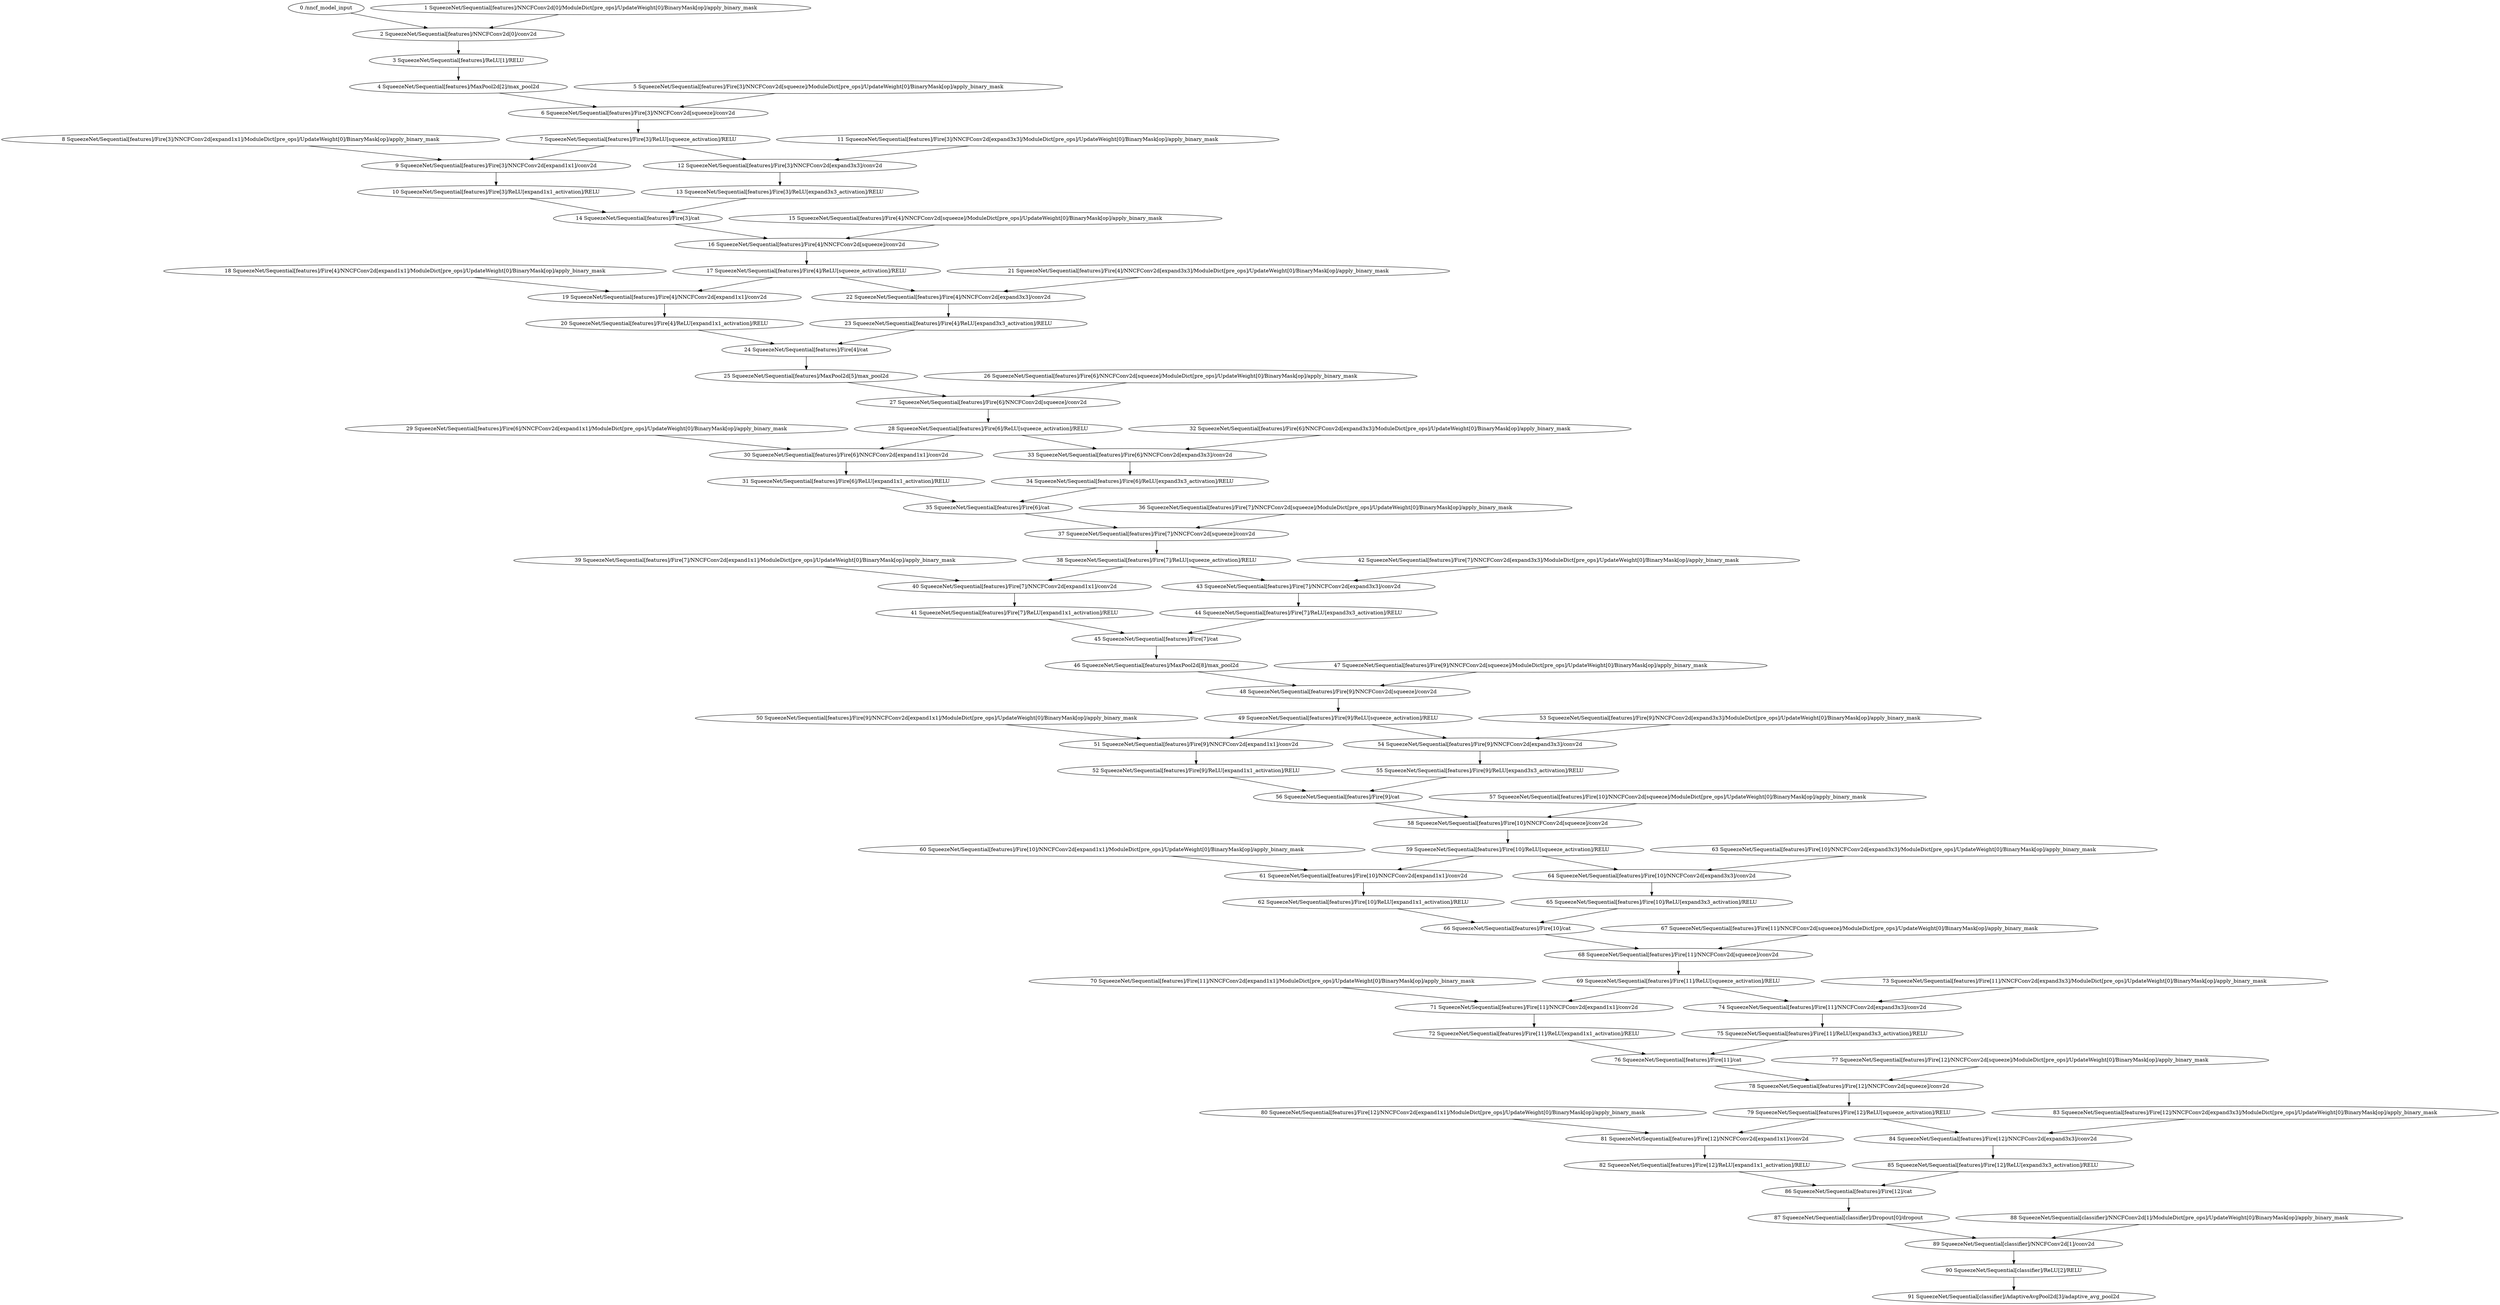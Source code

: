 strict digraph  {
"0 /nncf_model_input" [id=0, scope="", type=nncf_model_input];
"1 SqueezeNet/Sequential[features]/NNCFConv2d[0]/ModuleDict[pre_ops]/UpdateWeight[0]/BinaryMask[op]/apply_binary_mask" [id=1, scope="SqueezeNet/Sequential[features]/NNCFConv2d[0]/ModuleDict[pre_ops]/UpdateWeight[0]/BinaryMask[op]", type=apply_binary_mask];
"2 SqueezeNet/Sequential[features]/NNCFConv2d[0]/conv2d" [id=2, scope="SqueezeNet/Sequential[features]/NNCFConv2d[0]", type=conv2d];
"3 SqueezeNet/Sequential[features]/ReLU[1]/RELU" [id=3, scope="SqueezeNet/Sequential[features]/ReLU[1]", type=RELU];
"4 SqueezeNet/Sequential[features]/MaxPool2d[2]/max_pool2d" [id=4, scope="SqueezeNet/Sequential[features]/MaxPool2d[2]", type=max_pool2d];
"5 SqueezeNet/Sequential[features]/Fire[3]/NNCFConv2d[squeeze]/ModuleDict[pre_ops]/UpdateWeight[0]/BinaryMask[op]/apply_binary_mask" [id=5, scope="SqueezeNet/Sequential[features]/Fire[3]/NNCFConv2d[squeeze]/ModuleDict[pre_ops]/UpdateWeight[0]/BinaryMask[op]", type=apply_binary_mask];
"6 SqueezeNet/Sequential[features]/Fire[3]/NNCFConv2d[squeeze]/conv2d" [id=6, scope="SqueezeNet/Sequential[features]/Fire[3]/NNCFConv2d[squeeze]", type=conv2d];
"7 SqueezeNet/Sequential[features]/Fire[3]/ReLU[squeeze_activation]/RELU" [id=7, scope="SqueezeNet/Sequential[features]/Fire[3]/ReLU[squeeze_activation]", type=RELU];
"8 SqueezeNet/Sequential[features]/Fire[3]/NNCFConv2d[expand1x1]/ModuleDict[pre_ops]/UpdateWeight[0]/BinaryMask[op]/apply_binary_mask" [id=8, scope="SqueezeNet/Sequential[features]/Fire[3]/NNCFConv2d[expand1x1]/ModuleDict[pre_ops]/UpdateWeight[0]/BinaryMask[op]", type=apply_binary_mask];
"9 SqueezeNet/Sequential[features]/Fire[3]/NNCFConv2d[expand1x1]/conv2d" [id=9, scope="SqueezeNet/Sequential[features]/Fire[3]/NNCFConv2d[expand1x1]", type=conv2d];
"10 SqueezeNet/Sequential[features]/Fire[3]/ReLU[expand1x1_activation]/RELU" [id=10, scope="SqueezeNet/Sequential[features]/Fire[3]/ReLU[expand1x1_activation]", type=RELU];
"11 SqueezeNet/Sequential[features]/Fire[3]/NNCFConv2d[expand3x3]/ModuleDict[pre_ops]/UpdateWeight[0]/BinaryMask[op]/apply_binary_mask" [id=11, scope="SqueezeNet/Sequential[features]/Fire[3]/NNCFConv2d[expand3x3]/ModuleDict[pre_ops]/UpdateWeight[0]/BinaryMask[op]", type=apply_binary_mask];
"12 SqueezeNet/Sequential[features]/Fire[3]/NNCFConv2d[expand3x3]/conv2d" [id=12, scope="SqueezeNet/Sequential[features]/Fire[3]/NNCFConv2d[expand3x3]", type=conv2d];
"13 SqueezeNet/Sequential[features]/Fire[3]/ReLU[expand3x3_activation]/RELU" [id=13, scope="SqueezeNet/Sequential[features]/Fire[3]/ReLU[expand3x3_activation]", type=RELU];
"14 SqueezeNet/Sequential[features]/Fire[3]/cat" [id=14, scope="SqueezeNet/Sequential[features]/Fire[3]", type=cat];
"15 SqueezeNet/Sequential[features]/Fire[4]/NNCFConv2d[squeeze]/ModuleDict[pre_ops]/UpdateWeight[0]/BinaryMask[op]/apply_binary_mask" [id=15, scope="SqueezeNet/Sequential[features]/Fire[4]/NNCFConv2d[squeeze]/ModuleDict[pre_ops]/UpdateWeight[0]/BinaryMask[op]", type=apply_binary_mask];
"16 SqueezeNet/Sequential[features]/Fire[4]/NNCFConv2d[squeeze]/conv2d" [id=16, scope="SqueezeNet/Sequential[features]/Fire[4]/NNCFConv2d[squeeze]", type=conv2d];
"17 SqueezeNet/Sequential[features]/Fire[4]/ReLU[squeeze_activation]/RELU" [id=17, scope="SqueezeNet/Sequential[features]/Fire[4]/ReLU[squeeze_activation]", type=RELU];
"18 SqueezeNet/Sequential[features]/Fire[4]/NNCFConv2d[expand1x1]/ModuleDict[pre_ops]/UpdateWeight[0]/BinaryMask[op]/apply_binary_mask" [id=18, scope="SqueezeNet/Sequential[features]/Fire[4]/NNCFConv2d[expand1x1]/ModuleDict[pre_ops]/UpdateWeight[0]/BinaryMask[op]", type=apply_binary_mask];
"19 SqueezeNet/Sequential[features]/Fire[4]/NNCFConv2d[expand1x1]/conv2d" [id=19, scope="SqueezeNet/Sequential[features]/Fire[4]/NNCFConv2d[expand1x1]", type=conv2d];
"20 SqueezeNet/Sequential[features]/Fire[4]/ReLU[expand1x1_activation]/RELU" [id=20, scope="SqueezeNet/Sequential[features]/Fire[4]/ReLU[expand1x1_activation]", type=RELU];
"21 SqueezeNet/Sequential[features]/Fire[4]/NNCFConv2d[expand3x3]/ModuleDict[pre_ops]/UpdateWeight[0]/BinaryMask[op]/apply_binary_mask" [id=21, scope="SqueezeNet/Sequential[features]/Fire[4]/NNCFConv2d[expand3x3]/ModuleDict[pre_ops]/UpdateWeight[0]/BinaryMask[op]", type=apply_binary_mask];
"22 SqueezeNet/Sequential[features]/Fire[4]/NNCFConv2d[expand3x3]/conv2d" [id=22, scope="SqueezeNet/Sequential[features]/Fire[4]/NNCFConv2d[expand3x3]", type=conv2d];
"23 SqueezeNet/Sequential[features]/Fire[4]/ReLU[expand3x3_activation]/RELU" [id=23, scope="SqueezeNet/Sequential[features]/Fire[4]/ReLU[expand3x3_activation]", type=RELU];
"24 SqueezeNet/Sequential[features]/Fire[4]/cat" [id=24, scope="SqueezeNet/Sequential[features]/Fire[4]", type=cat];
"25 SqueezeNet/Sequential[features]/MaxPool2d[5]/max_pool2d" [id=25, scope="SqueezeNet/Sequential[features]/MaxPool2d[5]", type=max_pool2d];
"26 SqueezeNet/Sequential[features]/Fire[6]/NNCFConv2d[squeeze]/ModuleDict[pre_ops]/UpdateWeight[0]/BinaryMask[op]/apply_binary_mask" [id=26, scope="SqueezeNet/Sequential[features]/Fire[6]/NNCFConv2d[squeeze]/ModuleDict[pre_ops]/UpdateWeight[0]/BinaryMask[op]", type=apply_binary_mask];
"27 SqueezeNet/Sequential[features]/Fire[6]/NNCFConv2d[squeeze]/conv2d" [id=27, scope="SqueezeNet/Sequential[features]/Fire[6]/NNCFConv2d[squeeze]", type=conv2d];
"28 SqueezeNet/Sequential[features]/Fire[6]/ReLU[squeeze_activation]/RELU" [id=28, scope="SqueezeNet/Sequential[features]/Fire[6]/ReLU[squeeze_activation]", type=RELU];
"29 SqueezeNet/Sequential[features]/Fire[6]/NNCFConv2d[expand1x1]/ModuleDict[pre_ops]/UpdateWeight[0]/BinaryMask[op]/apply_binary_mask" [id=29, scope="SqueezeNet/Sequential[features]/Fire[6]/NNCFConv2d[expand1x1]/ModuleDict[pre_ops]/UpdateWeight[0]/BinaryMask[op]", type=apply_binary_mask];
"30 SqueezeNet/Sequential[features]/Fire[6]/NNCFConv2d[expand1x1]/conv2d" [id=30, scope="SqueezeNet/Sequential[features]/Fire[6]/NNCFConv2d[expand1x1]", type=conv2d];
"31 SqueezeNet/Sequential[features]/Fire[6]/ReLU[expand1x1_activation]/RELU" [id=31, scope="SqueezeNet/Sequential[features]/Fire[6]/ReLU[expand1x1_activation]", type=RELU];
"32 SqueezeNet/Sequential[features]/Fire[6]/NNCFConv2d[expand3x3]/ModuleDict[pre_ops]/UpdateWeight[0]/BinaryMask[op]/apply_binary_mask" [id=32, scope="SqueezeNet/Sequential[features]/Fire[6]/NNCFConv2d[expand3x3]/ModuleDict[pre_ops]/UpdateWeight[0]/BinaryMask[op]", type=apply_binary_mask];
"33 SqueezeNet/Sequential[features]/Fire[6]/NNCFConv2d[expand3x3]/conv2d" [id=33, scope="SqueezeNet/Sequential[features]/Fire[6]/NNCFConv2d[expand3x3]", type=conv2d];
"34 SqueezeNet/Sequential[features]/Fire[6]/ReLU[expand3x3_activation]/RELU" [id=34, scope="SqueezeNet/Sequential[features]/Fire[6]/ReLU[expand3x3_activation]", type=RELU];
"35 SqueezeNet/Sequential[features]/Fire[6]/cat" [id=35, scope="SqueezeNet/Sequential[features]/Fire[6]", type=cat];
"36 SqueezeNet/Sequential[features]/Fire[7]/NNCFConv2d[squeeze]/ModuleDict[pre_ops]/UpdateWeight[0]/BinaryMask[op]/apply_binary_mask" [id=36, scope="SqueezeNet/Sequential[features]/Fire[7]/NNCFConv2d[squeeze]/ModuleDict[pre_ops]/UpdateWeight[0]/BinaryMask[op]", type=apply_binary_mask];
"37 SqueezeNet/Sequential[features]/Fire[7]/NNCFConv2d[squeeze]/conv2d" [id=37, scope="SqueezeNet/Sequential[features]/Fire[7]/NNCFConv2d[squeeze]", type=conv2d];
"38 SqueezeNet/Sequential[features]/Fire[7]/ReLU[squeeze_activation]/RELU" [id=38, scope="SqueezeNet/Sequential[features]/Fire[7]/ReLU[squeeze_activation]", type=RELU];
"39 SqueezeNet/Sequential[features]/Fire[7]/NNCFConv2d[expand1x1]/ModuleDict[pre_ops]/UpdateWeight[0]/BinaryMask[op]/apply_binary_mask" [id=39, scope="SqueezeNet/Sequential[features]/Fire[7]/NNCFConv2d[expand1x1]/ModuleDict[pre_ops]/UpdateWeight[0]/BinaryMask[op]", type=apply_binary_mask];
"40 SqueezeNet/Sequential[features]/Fire[7]/NNCFConv2d[expand1x1]/conv2d" [id=40, scope="SqueezeNet/Sequential[features]/Fire[7]/NNCFConv2d[expand1x1]", type=conv2d];
"41 SqueezeNet/Sequential[features]/Fire[7]/ReLU[expand1x1_activation]/RELU" [id=41, scope="SqueezeNet/Sequential[features]/Fire[7]/ReLU[expand1x1_activation]", type=RELU];
"42 SqueezeNet/Sequential[features]/Fire[7]/NNCFConv2d[expand3x3]/ModuleDict[pre_ops]/UpdateWeight[0]/BinaryMask[op]/apply_binary_mask" [id=42, scope="SqueezeNet/Sequential[features]/Fire[7]/NNCFConv2d[expand3x3]/ModuleDict[pre_ops]/UpdateWeight[0]/BinaryMask[op]", type=apply_binary_mask];
"43 SqueezeNet/Sequential[features]/Fire[7]/NNCFConv2d[expand3x3]/conv2d" [id=43, scope="SqueezeNet/Sequential[features]/Fire[7]/NNCFConv2d[expand3x3]", type=conv2d];
"44 SqueezeNet/Sequential[features]/Fire[7]/ReLU[expand3x3_activation]/RELU" [id=44, scope="SqueezeNet/Sequential[features]/Fire[7]/ReLU[expand3x3_activation]", type=RELU];
"45 SqueezeNet/Sequential[features]/Fire[7]/cat" [id=45, scope="SqueezeNet/Sequential[features]/Fire[7]", type=cat];
"46 SqueezeNet/Sequential[features]/MaxPool2d[8]/max_pool2d" [id=46, scope="SqueezeNet/Sequential[features]/MaxPool2d[8]", type=max_pool2d];
"47 SqueezeNet/Sequential[features]/Fire[9]/NNCFConv2d[squeeze]/ModuleDict[pre_ops]/UpdateWeight[0]/BinaryMask[op]/apply_binary_mask" [id=47, scope="SqueezeNet/Sequential[features]/Fire[9]/NNCFConv2d[squeeze]/ModuleDict[pre_ops]/UpdateWeight[0]/BinaryMask[op]", type=apply_binary_mask];
"48 SqueezeNet/Sequential[features]/Fire[9]/NNCFConv2d[squeeze]/conv2d" [id=48, scope="SqueezeNet/Sequential[features]/Fire[9]/NNCFConv2d[squeeze]", type=conv2d];
"49 SqueezeNet/Sequential[features]/Fire[9]/ReLU[squeeze_activation]/RELU" [id=49, scope="SqueezeNet/Sequential[features]/Fire[9]/ReLU[squeeze_activation]", type=RELU];
"50 SqueezeNet/Sequential[features]/Fire[9]/NNCFConv2d[expand1x1]/ModuleDict[pre_ops]/UpdateWeight[0]/BinaryMask[op]/apply_binary_mask" [id=50, scope="SqueezeNet/Sequential[features]/Fire[9]/NNCFConv2d[expand1x1]/ModuleDict[pre_ops]/UpdateWeight[0]/BinaryMask[op]", type=apply_binary_mask];
"51 SqueezeNet/Sequential[features]/Fire[9]/NNCFConv2d[expand1x1]/conv2d" [id=51, scope="SqueezeNet/Sequential[features]/Fire[9]/NNCFConv2d[expand1x1]", type=conv2d];
"52 SqueezeNet/Sequential[features]/Fire[9]/ReLU[expand1x1_activation]/RELU" [id=52, scope="SqueezeNet/Sequential[features]/Fire[9]/ReLU[expand1x1_activation]", type=RELU];
"53 SqueezeNet/Sequential[features]/Fire[9]/NNCFConv2d[expand3x3]/ModuleDict[pre_ops]/UpdateWeight[0]/BinaryMask[op]/apply_binary_mask" [id=53, scope="SqueezeNet/Sequential[features]/Fire[9]/NNCFConv2d[expand3x3]/ModuleDict[pre_ops]/UpdateWeight[0]/BinaryMask[op]", type=apply_binary_mask];
"54 SqueezeNet/Sequential[features]/Fire[9]/NNCFConv2d[expand3x3]/conv2d" [id=54, scope="SqueezeNet/Sequential[features]/Fire[9]/NNCFConv2d[expand3x3]", type=conv2d];
"55 SqueezeNet/Sequential[features]/Fire[9]/ReLU[expand3x3_activation]/RELU" [id=55, scope="SqueezeNet/Sequential[features]/Fire[9]/ReLU[expand3x3_activation]", type=RELU];
"56 SqueezeNet/Sequential[features]/Fire[9]/cat" [id=56, scope="SqueezeNet/Sequential[features]/Fire[9]", type=cat];
"57 SqueezeNet/Sequential[features]/Fire[10]/NNCFConv2d[squeeze]/ModuleDict[pre_ops]/UpdateWeight[0]/BinaryMask[op]/apply_binary_mask" [id=57, scope="SqueezeNet/Sequential[features]/Fire[10]/NNCFConv2d[squeeze]/ModuleDict[pre_ops]/UpdateWeight[0]/BinaryMask[op]", type=apply_binary_mask];
"58 SqueezeNet/Sequential[features]/Fire[10]/NNCFConv2d[squeeze]/conv2d" [id=58, scope="SqueezeNet/Sequential[features]/Fire[10]/NNCFConv2d[squeeze]", type=conv2d];
"59 SqueezeNet/Sequential[features]/Fire[10]/ReLU[squeeze_activation]/RELU" [id=59, scope="SqueezeNet/Sequential[features]/Fire[10]/ReLU[squeeze_activation]", type=RELU];
"60 SqueezeNet/Sequential[features]/Fire[10]/NNCFConv2d[expand1x1]/ModuleDict[pre_ops]/UpdateWeight[0]/BinaryMask[op]/apply_binary_mask" [id=60, scope="SqueezeNet/Sequential[features]/Fire[10]/NNCFConv2d[expand1x1]/ModuleDict[pre_ops]/UpdateWeight[0]/BinaryMask[op]", type=apply_binary_mask];
"61 SqueezeNet/Sequential[features]/Fire[10]/NNCFConv2d[expand1x1]/conv2d" [id=61, scope="SqueezeNet/Sequential[features]/Fire[10]/NNCFConv2d[expand1x1]", type=conv2d];
"62 SqueezeNet/Sequential[features]/Fire[10]/ReLU[expand1x1_activation]/RELU" [id=62, scope="SqueezeNet/Sequential[features]/Fire[10]/ReLU[expand1x1_activation]", type=RELU];
"63 SqueezeNet/Sequential[features]/Fire[10]/NNCFConv2d[expand3x3]/ModuleDict[pre_ops]/UpdateWeight[0]/BinaryMask[op]/apply_binary_mask" [id=63, scope="SqueezeNet/Sequential[features]/Fire[10]/NNCFConv2d[expand3x3]/ModuleDict[pre_ops]/UpdateWeight[0]/BinaryMask[op]", type=apply_binary_mask];
"64 SqueezeNet/Sequential[features]/Fire[10]/NNCFConv2d[expand3x3]/conv2d" [id=64, scope="SqueezeNet/Sequential[features]/Fire[10]/NNCFConv2d[expand3x3]", type=conv2d];
"65 SqueezeNet/Sequential[features]/Fire[10]/ReLU[expand3x3_activation]/RELU" [id=65, scope="SqueezeNet/Sequential[features]/Fire[10]/ReLU[expand3x3_activation]", type=RELU];
"66 SqueezeNet/Sequential[features]/Fire[10]/cat" [id=66, scope="SqueezeNet/Sequential[features]/Fire[10]", type=cat];
"67 SqueezeNet/Sequential[features]/Fire[11]/NNCFConv2d[squeeze]/ModuleDict[pre_ops]/UpdateWeight[0]/BinaryMask[op]/apply_binary_mask" [id=67, scope="SqueezeNet/Sequential[features]/Fire[11]/NNCFConv2d[squeeze]/ModuleDict[pre_ops]/UpdateWeight[0]/BinaryMask[op]", type=apply_binary_mask];
"68 SqueezeNet/Sequential[features]/Fire[11]/NNCFConv2d[squeeze]/conv2d" [id=68, scope="SqueezeNet/Sequential[features]/Fire[11]/NNCFConv2d[squeeze]", type=conv2d];
"69 SqueezeNet/Sequential[features]/Fire[11]/ReLU[squeeze_activation]/RELU" [id=69, scope="SqueezeNet/Sequential[features]/Fire[11]/ReLU[squeeze_activation]", type=RELU];
"70 SqueezeNet/Sequential[features]/Fire[11]/NNCFConv2d[expand1x1]/ModuleDict[pre_ops]/UpdateWeight[0]/BinaryMask[op]/apply_binary_mask" [id=70, scope="SqueezeNet/Sequential[features]/Fire[11]/NNCFConv2d[expand1x1]/ModuleDict[pre_ops]/UpdateWeight[0]/BinaryMask[op]", type=apply_binary_mask];
"71 SqueezeNet/Sequential[features]/Fire[11]/NNCFConv2d[expand1x1]/conv2d" [id=71, scope="SqueezeNet/Sequential[features]/Fire[11]/NNCFConv2d[expand1x1]", type=conv2d];
"72 SqueezeNet/Sequential[features]/Fire[11]/ReLU[expand1x1_activation]/RELU" [id=72, scope="SqueezeNet/Sequential[features]/Fire[11]/ReLU[expand1x1_activation]", type=RELU];
"73 SqueezeNet/Sequential[features]/Fire[11]/NNCFConv2d[expand3x3]/ModuleDict[pre_ops]/UpdateWeight[0]/BinaryMask[op]/apply_binary_mask" [id=73, scope="SqueezeNet/Sequential[features]/Fire[11]/NNCFConv2d[expand3x3]/ModuleDict[pre_ops]/UpdateWeight[0]/BinaryMask[op]", type=apply_binary_mask];
"74 SqueezeNet/Sequential[features]/Fire[11]/NNCFConv2d[expand3x3]/conv2d" [id=74, scope="SqueezeNet/Sequential[features]/Fire[11]/NNCFConv2d[expand3x3]", type=conv2d];
"75 SqueezeNet/Sequential[features]/Fire[11]/ReLU[expand3x3_activation]/RELU" [id=75, scope="SqueezeNet/Sequential[features]/Fire[11]/ReLU[expand3x3_activation]", type=RELU];
"76 SqueezeNet/Sequential[features]/Fire[11]/cat" [id=76, scope="SqueezeNet/Sequential[features]/Fire[11]", type=cat];
"77 SqueezeNet/Sequential[features]/Fire[12]/NNCFConv2d[squeeze]/ModuleDict[pre_ops]/UpdateWeight[0]/BinaryMask[op]/apply_binary_mask" [id=77, scope="SqueezeNet/Sequential[features]/Fire[12]/NNCFConv2d[squeeze]/ModuleDict[pre_ops]/UpdateWeight[0]/BinaryMask[op]", type=apply_binary_mask];
"78 SqueezeNet/Sequential[features]/Fire[12]/NNCFConv2d[squeeze]/conv2d" [id=78, scope="SqueezeNet/Sequential[features]/Fire[12]/NNCFConv2d[squeeze]", type=conv2d];
"79 SqueezeNet/Sequential[features]/Fire[12]/ReLU[squeeze_activation]/RELU" [id=79, scope="SqueezeNet/Sequential[features]/Fire[12]/ReLU[squeeze_activation]", type=RELU];
"80 SqueezeNet/Sequential[features]/Fire[12]/NNCFConv2d[expand1x1]/ModuleDict[pre_ops]/UpdateWeight[0]/BinaryMask[op]/apply_binary_mask" [id=80, scope="SqueezeNet/Sequential[features]/Fire[12]/NNCFConv2d[expand1x1]/ModuleDict[pre_ops]/UpdateWeight[0]/BinaryMask[op]", type=apply_binary_mask];
"81 SqueezeNet/Sequential[features]/Fire[12]/NNCFConv2d[expand1x1]/conv2d" [id=81, scope="SqueezeNet/Sequential[features]/Fire[12]/NNCFConv2d[expand1x1]", type=conv2d];
"82 SqueezeNet/Sequential[features]/Fire[12]/ReLU[expand1x1_activation]/RELU" [id=82, scope="SqueezeNet/Sequential[features]/Fire[12]/ReLU[expand1x1_activation]", type=RELU];
"83 SqueezeNet/Sequential[features]/Fire[12]/NNCFConv2d[expand3x3]/ModuleDict[pre_ops]/UpdateWeight[0]/BinaryMask[op]/apply_binary_mask" [id=83, scope="SqueezeNet/Sequential[features]/Fire[12]/NNCFConv2d[expand3x3]/ModuleDict[pre_ops]/UpdateWeight[0]/BinaryMask[op]", type=apply_binary_mask];
"84 SqueezeNet/Sequential[features]/Fire[12]/NNCFConv2d[expand3x3]/conv2d" [id=84, scope="SqueezeNet/Sequential[features]/Fire[12]/NNCFConv2d[expand3x3]", type=conv2d];
"85 SqueezeNet/Sequential[features]/Fire[12]/ReLU[expand3x3_activation]/RELU" [id=85, scope="SqueezeNet/Sequential[features]/Fire[12]/ReLU[expand3x3_activation]", type=RELU];
"86 SqueezeNet/Sequential[features]/Fire[12]/cat" [id=86, scope="SqueezeNet/Sequential[features]/Fire[12]", type=cat];
"87 SqueezeNet/Sequential[classifier]/Dropout[0]/dropout" [id=87, scope="SqueezeNet/Sequential[classifier]/Dropout[0]", type=dropout];
"88 SqueezeNet/Sequential[classifier]/NNCFConv2d[1]/ModuleDict[pre_ops]/UpdateWeight[0]/BinaryMask[op]/apply_binary_mask" [id=88, scope="SqueezeNet/Sequential[classifier]/NNCFConv2d[1]/ModuleDict[pre_ops]/UpdateWeight[0]/BinaryMask[op]", type=apply_binary_mask];
"89 SqueezeNet/Sequential[classifier]/NNCFConv2d[1]/conv2d" [id=89, scope="SqueezeNet/Sequential[classifier]/NNCFConv2d[1]", type=conv2d];
"90 SqueezeNet/Sequential[classifier]/ReLU[2]/RELU" [id=90, scope="SqueezeNet/Sequential[classifier]/ReLU[2]", type=RELU];
"91 SqueezeNet/Sequential[classifier]/AdaptiveAvgPool2d[3]/adaptive_avg_pool2d" [id=91, scope="SqueezeNet/Sequential[classifier]/AdaptiveAvgPool2d[3]", type=adaptive_avg_pool2d];
"0 /nncf_model_input" -> "2 SqueezeNet/Sequential[features]/NNCFConv2d[0]/conv2d";
"1 SqueezeNet/Sequential[features]/NNCFConv2d[0]/ModuleDict[pre_ops]/UpdateWeight[0]/BinaryMask[op]/apply_binary_mask" -> "2 SqueezeNet/Sequential[features]/NNCFConv2d[0]/conv2d";
"2 SqueezeNet/Sequential[features]/NNCFConv2d[0]/conv2d" -> "3 SqueezeNet/Sequential[features]/ReLU[1]/RELU";
"3 SqueezeNet/Sequential[features]/ReLU[1]/RELU" -> "4 SqueezeNet/Sequential[features]/MaxPool2d[2]/max_pool2d";
"4 SqueezeNet/Sequential[features]/MaxPool2d[2]/max_pool2d" -> "6 SqueezeNet/Sequential[features]/Fire[3]/NNCFConv2d[squeeze]/conv2d";
"5 SqueezeNet/Sequential[features]/Fire[3]/NNCFConv2d[squeeze]/ModuleDict[pre_ops]/UpdateWeight[0]/BinaryMask[op]/apply_binary_mask" -> "6 SqueezeNet/Sequential[features]/Fire[3]/NNCFConv2d[squeeze]/conv2d";
"6 SqueezeNet/Sequential[features]/Fire[3]/NNCFConv2d[squeeze]/conv2d" -> "7 SqueezeNet/Sequential[features]/Fire[3]/ReLU[squeeze_activation]/RELU";
"7 SqueezeNet/Sequential[features]/Fire[3]/ReLU[squeeze_activation]/RELU" -> "9 SqueezeNet/Sequential[features]/Fire[3]/NNCFConv2d[expand1x1]/conv2d";
"8 SqueezeNet/Sequential[features]/Fire[3]/NNCFConv2d[expand1x1]/ModuleDict[pre_ops]/UpdateWeight[0]/BinaryMask[op]/apply_binary_mask" -> "9 SqueezeNet/Sequential[features]/Fire[3]/NNCFConv2d[expand1x1]/conv2d";
"7 SqueezeNet/Sequential[features]/Fire[3]/ReLU[squeeze_activation]/RELU" -> "12 SqueezeNet/Sequential[features]/Fire[3]/NNCFConv2d[expand3x3]/conv2d";
"9 SqueezeNet/Sequential[features]/Fire[3]/NNCFConv2d[expand1x1]/conv2d" -> "10 SqueezeNet/Sequential[features]/Fire[3]/ReLU[expand1x1_activation]/RELU";
"10 SqueezeNet/Sequential[features]/Fire[3]/ReLU[expand1x1_activation]/RELU" -> "14 SqueezeNet/Sequential[features]/Fire[3]/cat";
"11 SqueezeNet/Sequential[features]/Fire[3]/NNCFConv2d[expand3x3]/ModuleDict[pre_ops]/UpdateWeight[0]/BinaryMask[op]/apply_binary_mask" -> "12 SqueezeNet/Sequential[features]/Fire[3]/NNCFConv2d[expand3x3]/conv2d";
"12 SqueezeNet/Sequential[features]/Fire[3]/NNCFConv2d[expand3x3]/conv2d" -> "13 SqueezeNet/Sequential[features]/Fire[3]/ReLU[expand3x3_activation]/RELU";
"13 SqueezeNet/Sequential[features]/Fire[3]/ReLU[expand3x3_activation]/RELU" -> "14 SqueezeNet/Sequential[features]/Fire[3]/cat";
"14 SqueezeNet/Sequential[features]/Fire[3]/cat" -> "16 SqueezeNet/Sequential[features]/Fire[4]/NNCFConv2d[squeeze]/conv2d";
"15 SqueezeNet/Sequential[features]/Fire[4]/NNCFConv2d[squeeze]/ModuleDict[pre_ops]/UpdateWeight[0]/BinaryMask[op]/apply_binary_mask" -> "16 SqueezeNet/Sequential[features]/Fire[4]/NNCFConv2d[squeeze]/conv2d";
"16 SqueezeNet/Sequential[features]/Fire[4]/NNCFConv2d[squeeze]/conv2d" -> "17 SqueezeNet/Sequential[features]/Fire[4]/ReLU[squeeze_activation]/RELU";
"17 SqueezeNet/Sequential[features]/Fire[4]/ReLU[squeeze_activation]/RELU" -> "19 SqueezeNet/Sequential[features]/Fire[4]/NNCFConv2d[expand1x1]/conv2d";
"17 SqueezeNet/Sequential[features]/Fire[4]/ReLU[squeeze_activation]/RELU" -> "22 SqueezeNet/Sequential[features]/Fire[4]/NNCFConv2d[expand3x3]/conv2d";
"18 SqueezeNet/Sequential[features]/Fire[4]/NNCFConv2d[expand1x1]/ModuleDict[pre_ops]/UpdateWeight[0]/BinaryMask[op]/apply_binary_mask" -> "19 SqueezeNet/Sequential[features]/Fire[4]/NNCFConv2d[expand1x1]/conv2d";
"19 SqueezeNet/Sequential[features]/Fire[4]/NNCFConv2d[expand1x1]/conv2d" -> "20 SqueezeNet/Sequential[features]/Fire[4]/ReLU[expand1x1_activation]/RELU";
"20 SqueezeNet/Sequential[features]/Fire[4]/ReLU[expand1x1_activation]/RELU" -> "24 SqueezeNet/Sequential[features]/Fire[4]/cat";
"21 SqueezeNet/Sequential[features]/Fire[4]/NNCFConv2d[expand3x3]/ModuleDict[pre_ops]/UpdateWeight[0]/BinaryMask[op]/apply_binary_mask" -> "22 SqueezeNet/Sequential[features]/Fire[4]/NNCFConv2d[expand3x3]/conv2d";
"22 SqueezeNet/Sequential[features]/Fire[4]/NNCFConv2d[expand3x3]/conv2d" -> "23 SqueezeNet/Sequential[features]/Fire[4]/ReLU[expand3x3_activation]/RELU";
"23 SqueezeNet/Sequential[features]/Fire[4]/ReLU[expand3x3_activation]/RELU" -> "24 SqueezeNet/Sequential[features]/Fire[4]/cat";
"24 SqueezeNet/Sequential[features]/Fire[4]/cat" -> "25 SqueezeNet/Sequential[features]/MaxPool2d[5]/max_pool2d";
"25 SqueezeNet/Sequential[features]/MaxPool2d[5]/max_pool2d" -> "27 SqueezeNet/Sequential[features]/Fire[6]/NNCFConv2d[squeeze]/conv2d";
"26 SqueezeNet/Sequential[features]/Fire[6]/NNCFConv2d[squeeze]/ModuleDict[pre_ops]/UpdateWeight[0]/BinaryMask[op]/apply_binary_mask" -> "27 SqueezeNet/Sequential[features]/Fire[6]/NNCFConv2d[squeeze]/conv2d";
"27 SqueezeNet/Sequential[features]/Fire[6]/NNCFConv2d[squeeze]/conv2d" -> "28 SqueezeNet/Sequential[features]/Fire[6]/ReLU[squeeze_activation]/RELU";
"28 SqueezeNet/Sequential[features]/Fire[6]/ReLU[squeeze_activation]/RELU" -> "30 SqueezeNet/Sequential[features]/Fire[6]/NNCFConv2d[expand1x1]/conv2d";
"28 SqueezeNet/Sequential[features]/Fire[6]/ReLU[squeeze_activation]/RELU" -> "33 SqueezeNet/Sequential[features]/Fire[6]/NNCFConv2d[expand3x3]/conv2d";
"29 SqueezeNet/Sequential[features]/Fire[6]/NNCFConv2d[expand1x1]/ModuleDict[pre_ops]/UpdateWeight[0]/BinaryMask[op]/apply_binary_mask" -> "30 SqueezeNet/Sequential[features]/Fire[6]/NNCFConv2d[expand1x1]/conv2d";
"30 SqueezeNet/Sequential[features]/Fire[6]/NNCFConv2d[expand1x1]/conv2d" -> "31 SqueezeNet/Sequential[features]/Fire[6]/ReLU[expand1x1_activation]/RELU";
"31 SqueezeNet/Sequential[features]/Fire[6]/ReLU[expand1x1_activation]/RELU" -> "35 SqueezeNet/Sequential[features]/Fire[6]/cat";
"32 SqueezeNet/Sequential[features]/Fire[6]/NNCFConv2d[expand3x3]/ModuleDict[pre_ops]/UpdateWeight[0]/BinaryMask[op]/apply_binary_mask" -> "33 SqueezeNet/Sequential[features]/Fire[6]/NNCFConv2d[expand3x3]/conv2d";
"33 SqueezeNet/Sequential[features]/Fire[6]/NNCFConv2d[expand3x3]/conv2d" -> "34 SqueezeNet/Sequential[features]/Fire[6]/ReLU[expand3x3_activation]/RELU";
"34 SqueezeNet/Sequential[features]/Fire[6]/ReLU[expand3x3_activation]/RELU" -> "35 SqueezeNet/Sequential[features]/Fire[6]/cat";
"35 SqueezeNet/Sequential[features]/Fire[6]/cat" -> "37 SqueezeNet/Sequential[features]/Fire[7]/NNCFConv2d[squeeze]/conv2d";
"36 SqueezeNet/Sequential[features]/Fire[7]/NNCFConv2d[squeeze]/ModuleDict[pre_ops]/UpdateWeight[0]/BinaryMask[op]/apply_binary_mask" -> "37 SqueezeNet/Sequential[features]/Fire[7]/NNCFConv2d[squeeze]/conv2d";
"37 SqueezeNet/Sequential[features]/Fire[7]/NNCFConv2d[squeeze]/conv2d" -> "38 SqueezeNet/Sequential[features]/Fire[7]/ReLU[squeeze_activation]/RELU";
"38 SqueezeNet/Sequential[features]/Fire[7]/ReLU[squeeze_activation]/RELU" -> "40 SqueezeNet/Sequential[features]/Fire[7]/NNCFConv2d[expand1x1]/conv2d";
"38 SqueezeNet/Sequential[features]/Fire[7]/ReLU[squeeze_activation]/RELU" -> "43 SqueezeNet/Sequential[features]/Fire[7]/NNCFConv2d[expand3x3]/conv2d";
"39 SqueezeNet/Sequential[features]/Fire[7]/NNCFConv2d[expand1x1]/ModuleDict[pre_ops]/UpdateWeight[0]/BinaryMask[op]/apply_binary_mask" -> "40 SqueezeNet/Sequential[features]/Fire[7]/NNCFConv2d[expand1x1]/conv2d";
"40 SqueezeNet/Sequential[features]/Fire[7]/NNCFConv2d[expand1x1]/conv2d" -> "41 SqueezeNet/Sequential[features]/Fire[7]/ReLU[expand1x1_activation]/RELU";
"41 SqueezeNet/Sequential[features]/Fire[7]/ReLU[expand1x1_activation]/RELU" -> "45 SqueezeNet/Sequential[features]/Fire[7]/cat";
"42 SqueezeNet/Sequential[features]/Fire[7]/NNCFConv2d[expand3x3]/ModuleDict[pre_ops]/UpdateWeight[0]/BinaryMask[op]/apply_binary_mask" -> "43 SqueezeNet/Sequential[features]/Fire[7]/NNCFConv2d[expand3x3]/conv2d";
"43 SqueezeNet/Sequential[features]/Fire[7]/NNCFConv2d[expand3x3]/conv2d" -> "44 SqueezeNet/Sequential[features]/Fire[7]/ReLU[expand3x3_activation]/RELU";
"44 SqueezeNet/Sequential[features]/Fire[7]/ReLU[expand3x3_activation]/RELU" -> "45 SqueezeNet/Sequential[features]/Fire[7]/cat";
"45 SqueezeNet/Sequential[features]/Fire[7]/cat" -> "46 SqueezeNet/Sequential[features]/MaxPool2d[8]/max_pool2d";
"46 SqueezeNet/Sequential[features]/MaxPool2d[8]/max_pool2d" -> "48 SqueezeNet/Sequential[features]/Fire[9]/NNCFConv2d[squeeze]/conv2d";
"47 SqueezeNet/Sequential[features]/Fire[9]/NNCFConv2d[squeeze]/ModuleDict[pre_ops]/UpdateWeight[0]/BinaryMask[op]/apply_binary_mask" -> "48 SqueezeNet/Sequential[features]/Fire[9]/NNCFConv2d[squeeze]/conv2d";
"48 SqueezeNet/Sequential[features]/Fire[9]/NNCFConv2d[squeeze]/conv2d" -> "49 SqueezeNet/Sequential[features]/Fire[9]/ReLU[squeeze_activation]/RELU";
"49 SqueezeNet/Sequential[features]/Fire[9]/ReLU[squeeze_activation]/RELU" -> "51 SqueezeNet/Sequential[features]/Fire[9]/NNCFConv2d[expand1x1]/conv2d";
"49 SqueezeNet/Sequential[features]/Fire[9]/ReLU[squeeze_activation]/RELU" -> "54 SqueezeNet/Sequential[features]/Fire[9]/NNCFConv2d[expand3x3]/conv2d";
"50 SqueezeNet/Sequential[features]/Fire[9]/NNCFConv2d[expand1x1]/ModuleDict[pre_ops]/UpdateWeight[0]/BinaryMask[op]/apply_binary_mask" -> "51 SqueezeNet/Sequential[features]/Fire[9]/NNCFConv2d[expand1x1]/conv2d";
"51 SqueezeNet/Sequential[features]/Fire[9]/NNCFConv2d[expand1x1]/conv2d" -> "52 SqueezeNet/Sequential[features]/Fire[9]/ReLU[expand1x1_activation]/RELU";
"52 SqueezeNet/Sequential[features]/Fire[9]/ReLU[expand1x1_activation]/RELU" -> "56 SqueezeNet/Sequential[features]/Fire[9]/cat";
"53 SqueezeNet/Sequential[features]/Fire[9]/NNCFConv2d[expand3x3]/ModuleDict[pre_ops]/UpdateWeight[0]/BinaryMask[op]/apply_binary_mask" -> "54 SqueezeNet/Sequential[features]/Fire[9]/NNCFConv2d[expand3x3]/conv2d";
"54 SqueezeNet/Sequential[features]/Fire[9]/NNCFConv2d[expand3x3]/conv2d" -> "55 SqueezeNet/Sequential[features]/Fire[9]/ReLU[expand3x3_activation]/RELU";
"55 SqueezeNet/Sequential[features]/Fire[9]/ReLU[expand3x3_activation]/RELU" -> "56 SqueezeNet/Sequential[features]/Fire[9]/cat";
"56 SqueezeNet/Sequential[features]/Fire[9]/cat" -> "58 SqueezeNet/Sequential[features]/Fire[10]/NNCFConv2d[squeeze]/conv2d";
"57 SqueezeNet/Sequential[features]/Fire[10]/NNCFConv2d[squeeze]/ModuleDict[pre_ops]/UpdateWeight[0]/BinaryMask[op]/apply_binary_mask" -> "58 SqueezeNet/Sequential[features]/Fire[10]/NNCFConv2d[squeeze]/conv2d";
"58 SqueezeNet/Sequential[features]/Fire[10]/NNCFConv2d[squeeze]/conv2d" -> "59 SqueezeNet/Sequential[features]/Fire[10]/ReLU[squeeze_activation]/RELU";
"59 SqueezeNet/Sequential[features]/Fire[10]/ReLU[squeeze_activation]/RELU" -> "61 SqueezeNet/Sequential[features]/Fire[10]/NNCFConv2d[expand1x1]/conv2d";
"59 SqueezeNet/Sequential[features]/Fire[10]/ReLU[squeeze_activation]/RELU" -> "64 SqueezeNet/Sequential[features]/Fire[10]/NNCFConv2d[expand3x3]/conv2d";
"60 SqueezeNet/Sequential[features]/Fire[10]/NNCFConv2d[expand1x1]/ModuleDict[pre_ops]/UpdateWeight[0]/BinaryMask[op]/apply_binary_mask" -> "61 SqueezeNet/Sequential[features]/Fire[10]/NNCFConv2d[expand1x1]/conv2d";
"61 SqueezeNet/Sequential[features]/Fire[10]/NNCFConv2d[expand1x1]/conv2d" -> "62 SqueezeNet/Sequential[features]/Fire[10]/ReLU[expand1x1_activation]/RELU";
"62 SqueezeNet/Sequential[features]/Fire[10]/ReLU[expand1x1_activation]/RELU" -> "66 SqueezeNet/Sequential[features]/Fire[10]/cat";
"63 SqueezeNet/Sequential[features]/Fire[10]/NNCFConv2d[expand3x3]/ModuleDict[pre_ops]/UpdateWeight[0]/BinaryMask[op]/apply_binary_mask" -> "64 SqueezeNet/Sequential[features]/Fire[10]/NNCFConv2d[expand3x3]/conv2d";
"64 SqueezeNet/Sequential[features]/Fire[10]/NNCFConv2d[expand3x3]/conv2d" -> "65 SqueezeNet/Sequential[features]/Fire[10]/ReLU[expand3x3_activation]/RELU";
"65 SqueezeNet/Sequential[features]/Fire[10]/ReLU[expand3x3_activation]/RELU" -> "66 SqueezeNet/Sequential[features]/Fire[10]/cat";
"66 SqueezeNet/Sequential[features]/Fire[10]/cat" -> "68 SqueezeNet/Sequential[features]/Fire[11]/NNCFConv2d[squeeze]/conv2d";
"67 SqueezeNet/Sequential[features]/Fire[11]/NNCFConv2d[squeeze]/ModuleDict[pre_ops]/UpdateWeight[0]/BinaryMask[op]/apply_binary_mask" -> "68 SqueezeNet/Sequential[features]/Fire[11]/NNCFConv2d[squeeze]/conv2d";
"68 SqueezeNet/Sequential[features]/Fire[11]/NNCFConv2d[squeeze]/conv2d" -> "69 SqueezeNet/Sequential[features]/Fire[11]/ReLU[squeeze_activation]/RELU";
"69 SqueezeNet/Sequential[features]/Fire[11]/ReLU[squeeze_activation]/RELU" -> "71 SqueezeNet/Sequential[features]/Fire[11]/NNCFConv2d[expand1x1]/conv2d";
"69 SqueezeNet/Sequential[features]/Fire[11]/ReLU[squeeze_activation]/RELU" -> "74 SqueezeNet/Sequential[features]/Fire[11]/NNCFConv2d[expand3x3]/conv2d";
"70 SqueezeNet/Sequential[features]/Fire[11]/NNCFConv2d[expand1x1]/ModuleDict[pre_ops]/UpdateWeight[0]/BinaryMask[op]/apply_binary_mask" -> "71 SqueezeNet/Sequential[features]/Fire[11]/NNCFConv2d[expand1x1]/conv2d";
"71 SqueezeNet/Sequential[features]/Fire[11]/NNCFConv2d[expand1x1]/conv2d" -> "72 SqueezeNet/Sequential[features]/Fire[11]/ReLU[expand1x1_activation]/RELU";
"72 SqueezeNet/Sequential[features]/Fire[11]/ReLU[expand1x1_activation]/RELU" -> "76 SqueezeNet/Sequential[features]/Fire[11]/cat";
"73 SqueezeNet/Sequential[features]/Fire[11]/NNCFConv2d[expand3x3]/ModuleDict[pre_ops]/UpdateWeight[0]/BinaryMask[op]/apply_binary_mask" -> "74 SqueezeNet/Sequential[features]/Fire[11]/NNCFConv2d[expand3x3]/conv2d";
"74 SqueezeNet/Sequential[features]/Fire[11]/NNCFConv2d[expand3x3]/conv2d" -> "75 SqueezeNet/Sequential[features]/Fire[11]/ReLU[expand3x3_activation]/RELU";
"75 SqueezeNet/Sequential[features]/Fire[11]/ReLU[expand3x3_activation]/RELU" -> "76 SqueezeNet/Sequential[features]/Fire[11]/cat";
"76 SqueezeNet/Sequential[features]/Fire[11]/cat" -> "78 SqueezeNet/Sequential[features]/Fire[12]/NNCFConv2d[squeeze]/conv2d";
"77 SqueezeNet/Sequential[features]/Fire[12]/NNCFConv2d[squeeze]/ModuleDict[pre_ops]/UpdateWeight[0]/BinaryMask[op]/apply_binary_mask" -> "78 SqueezeNet/Sequential[features]/Fire[12]/NNCFConv2d[squeeze]/conv2d";
"78 SqueezeNet/Sequential[features]/Fire[12]/NNCFConv2d[squeeze]/conv2d" -> "79 SqueezeNet/Sequential[features]/Fire[12]/ReLU[squeeze_activation]/RELU";
"79 SqueezeNet/Sequential[features]/Fire[12]/ReLU[squeeze_activation]/RELU" -> "81 SqueezeNet/Sequential[features]/Fire[12]/NNCFConv2d[expand1x1]/conv2d";
"79 SqueezeNet/Sequential[features]/Fire[12]/ReLU[squeeze_activation]/RELU" -> "84 SqueezeNet/Sequential[features]/Fire[12]/NNCFConv2d[expand3x3]/conv2d";
"80 SqueezeNet/Sequential[features]/Fire[12]/NNCFConv2d[expand1x1]/ModuleDict[pre_ops]/UpdateWeight[0]/BinaryMask[op]/apply_binary_mask" -> "81 SqueezeNet/Sequential[features]/Fire[12]/NNCFConv2d[expand1x1]/conv2d";
"81 SqueezeNet/Sequential[features]/Fire[12]/NNCFConv2d[expand1x1]/conv2d" -> "82 SqueezeNet/Sequential[features]/Fire[12]/ReLU[expand1x1_activation]/RELU";
"82 SqueezeNet/Sequential[features]/Fire[12]/ReLU[expand1x1_activation]/RELU" -> "86 SqueezeNet/Sequential[features]/Fire[12]/cat";
"83 SqueezeNet/Sequential[features]/Fire[12]/NNCFConv2d[expand3x3]/ModuleDict[pre_ops]/UpdateWeight[0]/BinaryMask[op]/apply_binary_mask" -> "84 SqueezeNet/Sequential[features]/Fire[12]/NNCFConv2d[expand3x3]/conv2d";
"84 SqueezeNet/Sequential[features]/Fire[12]/NNCFConv2d[expand3x3]/conv2d" -> "85 SqueezeNet/Sequential[features]/Fire[12]/ReLU[expand3x3_activation]/RELU";
"85 SqueezeNet/Sequential[features]/Fire[12]/ReLU[expand3x3_activation]/RELU" -> "86 SqueezeNet/Sequential[features]/Fire[12]/cat";
"86 SqueezeNet/Sequential[features]/Fire[12]/cat" -> "87 SqueezeNet/Sequential[classifier]/Dropout[0]/dropout";
"87 SqueezeNet/Sequential[classifier]/Dropout[0]/dropout" -> "89 SqueezeNet/Sequential[classifier]/NNCFConv2d[1]/conv2d";
"88 SqueezeNet/Sequential[classifier]/NNCFConv2d[1]/ModuleDict[pre_ops]/UpdateWeight[0]/BinaryMask[op]/apply_binary_mask" -> "89 SqueezeNet/Sequential[classifier]/NNCFConv2d[1]/conv2d";
"89 SqueezeNet/Sequential[classifier]/NNCFConv2d[1]/conv2d" -> "90 SqueezeNet/Sequential[classifier]/ReLU[2]/RELU";
"90 SqueezeNet/Sequential[classifier]/ReLU[2]/RELU" -> "91 SqueezeNet/Sequential[classifier]/AdaptiveAvgPool2d[3]/adaptive_avg_pool2d";
}
